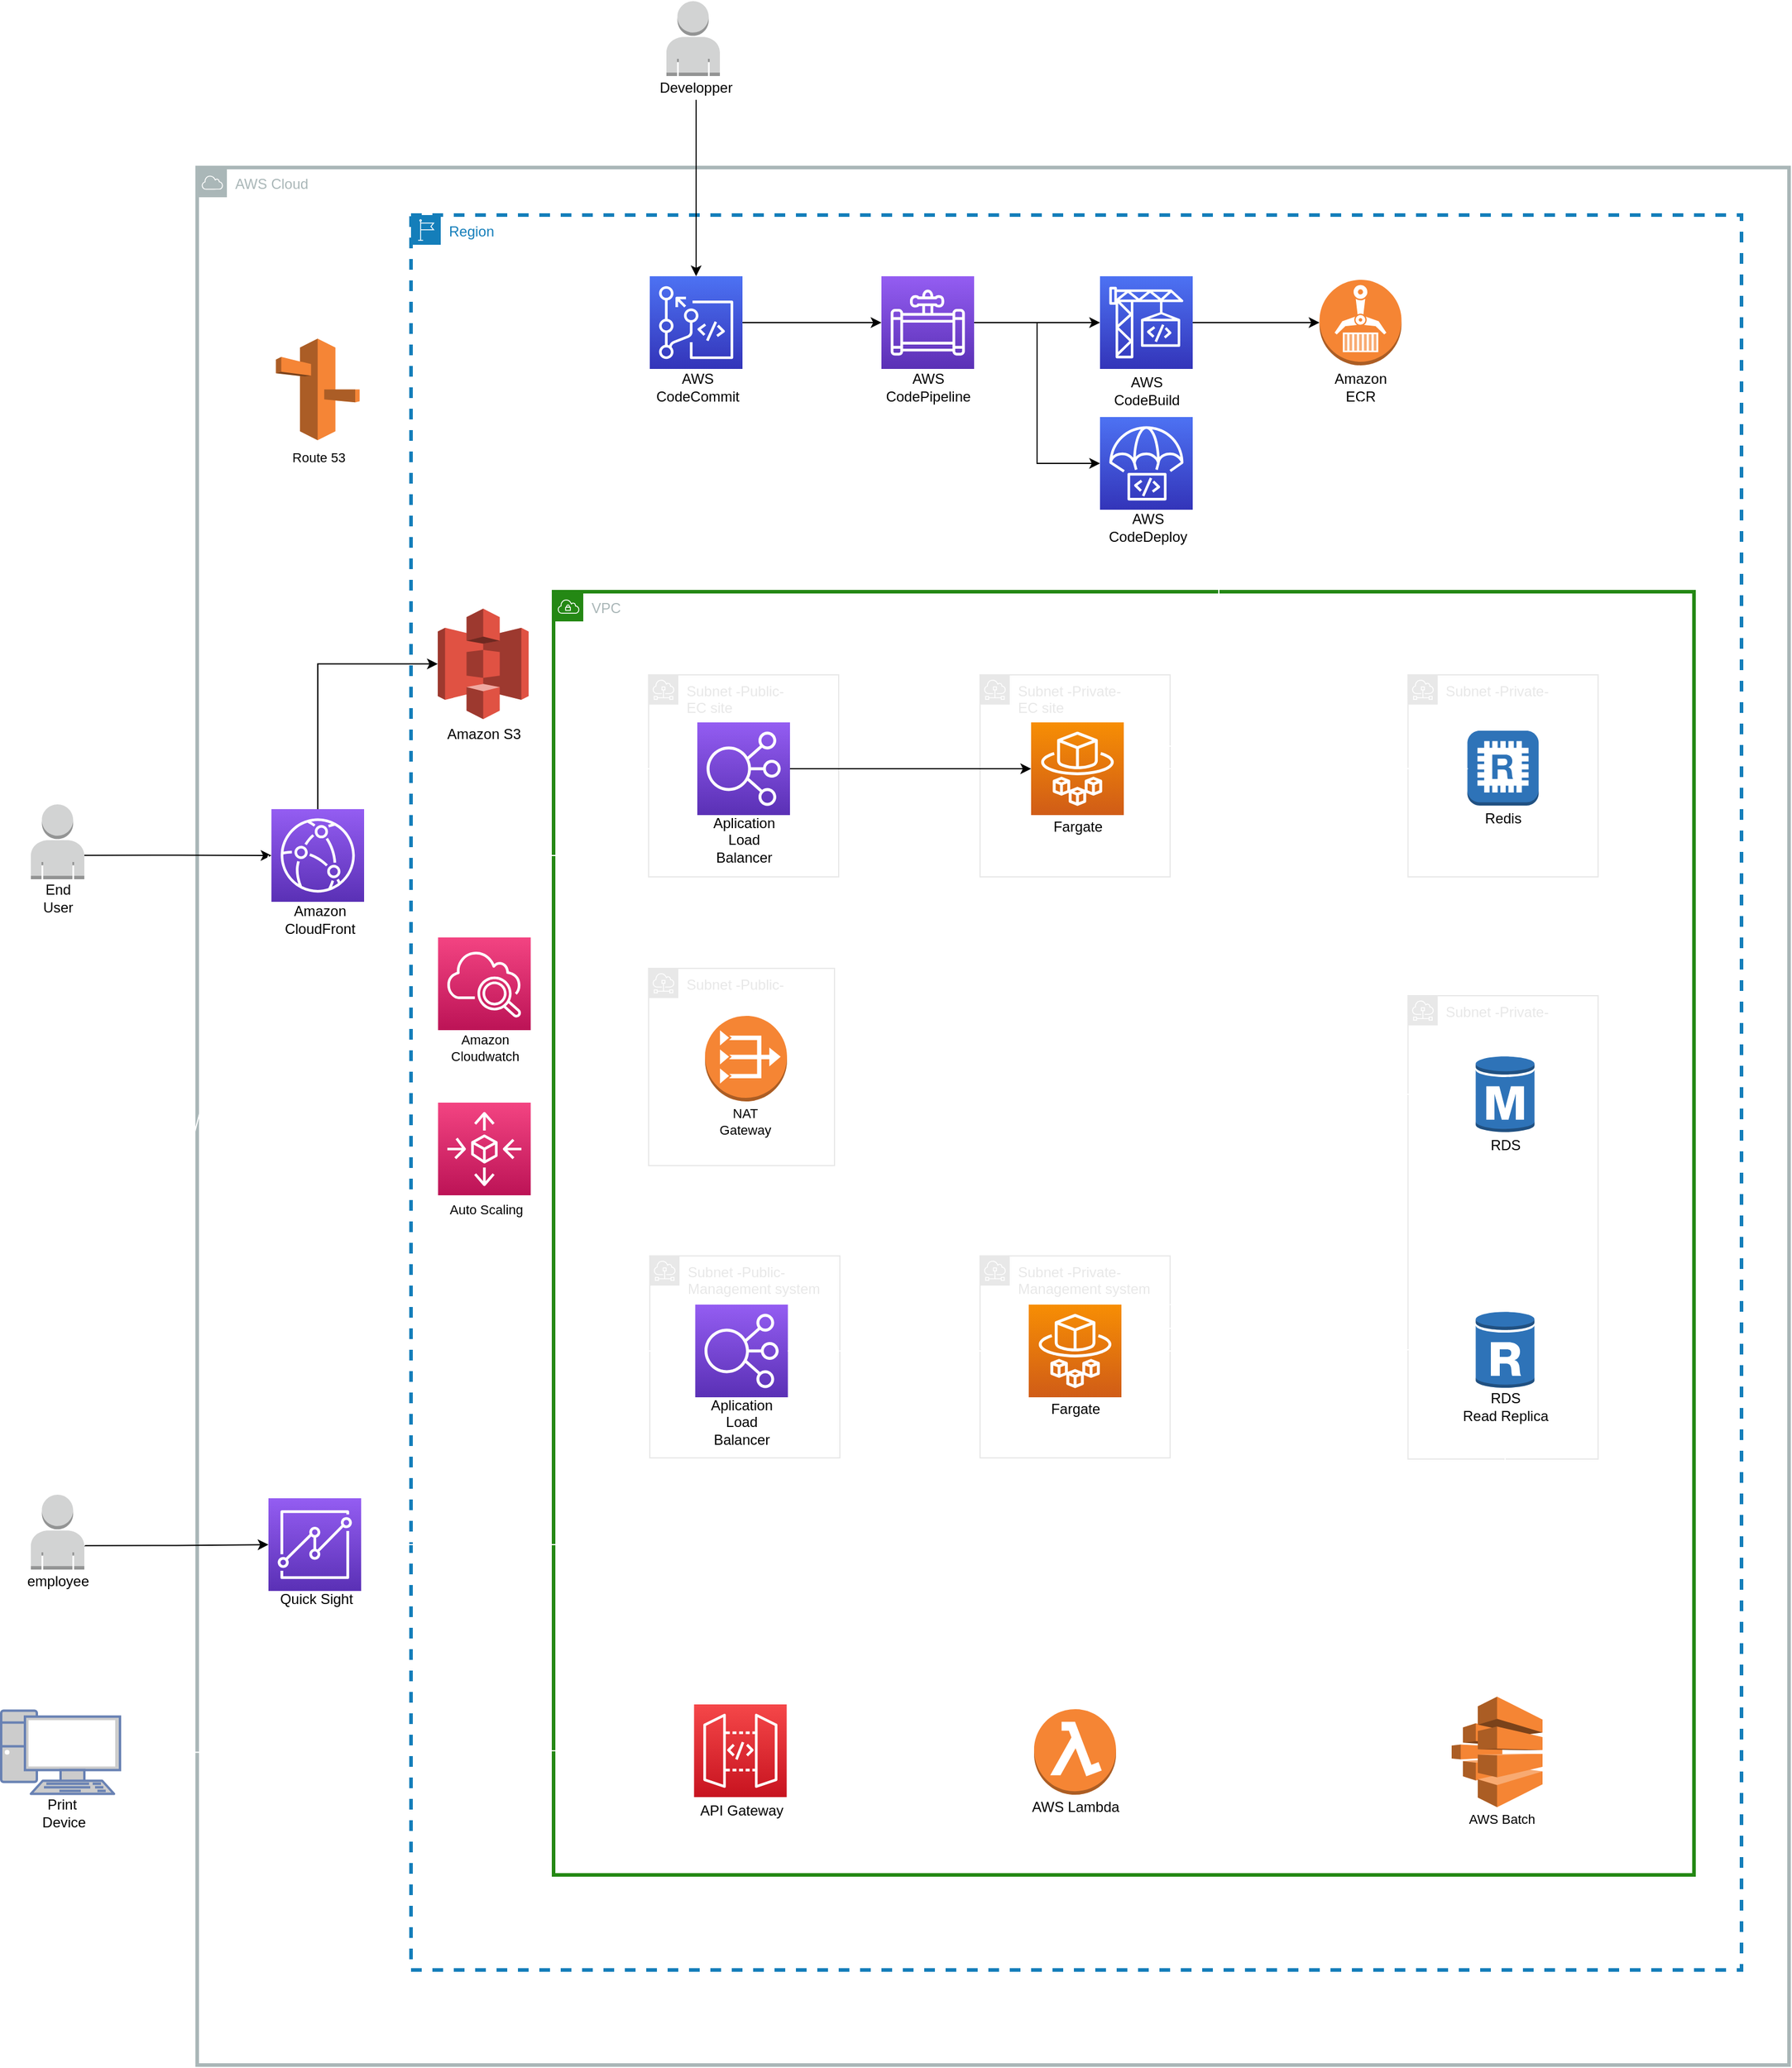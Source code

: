 <mxfile>
    <diagram id="gWHWw5_Gwtlagw1Z8CL7" name="ページ2">
        <mxGraphModel dx="1820" dy="1700" grid="1" gridSize="10" guides="1" tooltips="1" connect="1" arrows="1" fold="1" page="1" pageScale="1" pageWidth="827" pageHeight="1169" background="none" math="0" shadow="0">
            <root>
                <mxCell id="uAOKcE6nmeNdGqZ9g9t3-0"/>
                <mxCell id="uAOKcE6nmeNdGqZ9g9t3-1" parent="uAOKcE6nmeNdGqZ9g9t3-0"/>
                <mxCell id="uAOKcE6nmeNdGqZ9g9t3-4" value="AWS Cloud" style="outlineConnect=0;gradientColor=none;html=1;whiteSpace=wrap;fontSize=12;fontStyle=0;shape=mxgraph.aws4.group;grIcon=mxgraph.aws4.group_aws_cloud;strokeColor=#AAB7B8;fillColor=none;verticalAlign=top;align=left;spacingLeft=30;fontColor=#AAB7B8;dashed=0;strokeWidth=3;" parent="uAOKcE6nmeNdGqZ9g9t3-1" vertex="1">
                    <mxGeometry x="220" y="283" width="1340" height="1597" as="geometry"/>
                </mxCell>
                <mxCell id="uAOKcE6nmeNdGqZ9g9t3-3" value="Region" style="points=[[0,0],[0.25,0],[0.5,0],[0.75,0],[1,0],[1,0.25],[1,0.5],[1,0.75],[1,1],[0.75,1],[0.5,1],[0.25,1],[0,1],[0,0.75],[0,0.5],[0,0.25]];outlineConnect=0;gradientColor=none;html=1;whiteSpace=wrap;fontSize=12;fontStyle=0;shape=mxgraph.aws4.group;grIcon=mxgraph.aws4.group_region;strokeColor=#147EBA;fillColor=none;verticalAlign=top;align=left;spacingLeft=30;fontColor=#147EBA;dashed=1;strokeWidth=3;" parent="uAOKcE6nmeNdGqZ9g9t3-1" vertex="1">
                    <mxGeometry x="400" y="323" width="1120" height="1477" as="geometry"/>
                </mxCell>
                <mxCell id="uAOKcE6nmeNdGqZ9g9t3-2" value="VPC" style="points=[[0,0],[0.25,0],[0.5,0],[0.75,0],[1,0],[1,0.25],[1,0.5],[1,0.75],[1,1],[0.75,1],[0.5,1],[0.25,1],[0,1],[0,0.75],[0,0.5],[0,0.25]];outlineConnect=0;gradientColor=none;html=1;whiteSpace=wrap;fontSize=12;fontStyle=0;shape=mxgraph.aws4.group;grIcon=mxgraph.aws4.group_vpc;strokeColor=#248814;fillColor=none;verticalAlign=top;align=left;spacingLeft=30;fontColor=#AAB7B8;dashed=0;strokeWidth=3;" parent="uAOKcE6nmeNdGqZ9g9t3-1" vertex="1">
                    <mxGeometry x="520" y="640" width="960" height="1080" as="geometry"/>
                </mxCell>
                <mxCell id="91" value="Subnet -Public-" style="outlineConnect=0;gradientColor=none;html=1;whiteSpace=wrap;fontSize=12;fontStyle=0;shape=mxgraph.aws4.group;grIcon=mxgraph.aws4.group_subnet;strokeColor=#E8E8E8;fillColor=none;verticalAlign=top;align=left;spacingLeft=30;fontColor=#E8E8E8;dashed=0;" vertex="1" parent="uAOKcE6nmeNdGqZ9g9t3-1">
                    <mxGeometry x="600" y="957" width="156.5" height="166" as="geometry"/>
                </mxCell>
                <mxCell id="82" value="Subnet -Private-&amp;nbsp;&lt;br&gt;EC site" style="outlineConnect=0;gradientColor=none;html=1;whiteSpace=wrap;fontSize=12;fontStyle=0;shape=mxgraph.aws4.group;grIcon=mxgraph.aws4.group_subnet;strokeColor=#E8E8E8;fillColor=none;verticalAlign=top;align=left;spacingLeft=30;fontColor=#E8E8E8;dashed=0;" vertex="1" parent="uAOKcE6nmeNdGqZ9g9t3-1">
                    <mxGeometry x="879" y="710" width="160" height="170" as="geometry"/>
                </mxCell>
                <mxCell id="81" value="Subnet&amp;nbsp;-Private-&lt;br&gt;Management system" style="outlineConnect=0;gradientColor=none;html=1;whiteSpace=wrap;fontSize=12;fontStyle=0;shape=mxgraph.aws4.group;grIcon=mxgraph.aws4.group_subnet;strokeColor=#E8E8E8;fillColor=none;verticalAlign=top;align=left;spacingLeft=30;fontColor=#E8E8E8;dashed=0;" vertex="1" parent="uAOKcE6nmeNdGqZ9g9t3-1">
                    <mxGeometry x="879" y="1199" width="160" height="170" as="geometry"/>
                </mxCell>
                <mxCell id="85" value="Subnet -Public-&lt;br&gt;Management system" style="outlineConnect=0;gradientColor=none;html=1;whiteSpace=wrap;fontSize=12;fontStyle=0;shape=mxgraph.aws4.group;grIcon=mxgraph.aws4.group_subnet;strokeColor=#E8E8E8;fillColor=none;verticalAlign=top;align=left;spacingLeft=30;fontColor=#E8E8E8;dashed=0;" vertex="1" parent="uAOKcE6nmeNdGqZ9g9t3-1">
                    <mxGeometry x="601" y="1199" width="160" height="170" as="geometry"/>
                </mxCell>
                <mxCell id="84" value="Subnet -Public-&lt;br&gt;EC site" style="outlineConnect=0;gradientColor=none;html=1;whiteSpace=wrap;fontSize=12;fontStyle=0;shape=mxgraph.aws4.group;grIcon=mxgraph.aws4.group_subnet;strokeColor=#E8E8E8;fillColor=none;verticalAlign=top;align=left;spacingLeft=30;fontColor=#E8E8E8;dashed=0;" vertex="1" parent="uAOKcE6nmeNdGqZ9g9t3-1">
                    <mxGeometry x="600" y="710" width="160" height="170" as="geometry"/>
                </mxCell>
                <mxCell id="57" value="" style="group" vertex="1" connectable="0" parent="uAOKcE6nmeNdGqZ9g9t3-1">
                    <mxGeometry x="639.25" y="1240" width="78" height="124" as="geometry"/>
                </mxCell>
                <mxCell id="58" value="" style="points=[[0,0,0],[0.25,0,0],[0.5,0,0],[0.75,0,0],[1,0,0],[0,1,0],[0.25,1,0],[0.5,1,0],[0.75,1,0],[1,1,0],[0,0.25,0],[0,0.5,0],[0,0.75,0],[1,0.25,0],[1,0.5,0],[1,0.75,0]];outlineConnect=0;fontColor=#232F3E;gradientColor=#945DF2;gradientDirection=north;fillColor=#5A30B5;strokeColor=#ffffff;dashed=0;verticalLabelPosition=bottom;verticalAlign=top;align=center;html=1;fontSize=12;fontStyle=0;aspect=fixed;shape=mxgraph.aws4.resourceIcon;resIcon=mxgraph.aws4.elastic_load_balancing;" vertex="1" parent="57">
                    <mxGeometry width="78" height="78" as="geometry"/>
                </mxCell>
                <mxCell id="59" value="Aplication&lt;br&gt;Load&lt;br&gt;Balancer" style="text;html=1;align=center;verticalAlign=middle;resizable=0;points=[];autosize=1;strokeColor=none;" vertex="1" parent="57">
                    <mxGeometry x="4" y="74" width="70" height="50" as="geometry"/>
                </mxCell>
                <mxCell id="70" value="" style="group" vertex="1" connectable="0" parent="uAOKcE6nmeNdGqZ9g9t3-1">
                    <mxGeometry x="422.75" y="931" width="78" height="108" as="geometry"/>
                </mxCell>
                <mxCell id="35" value="Amazon&lt;br&gt;Cloudwatch" style="text;html=1;align=center;verticalAlign=middle;resizable=0;points=[];autosize=1;strokeColor=none;fontSize=11;" vertex="1" parent="70">
                    <mxGeometry x="4" y="78" width="70" height="30" as="geometry"/>
                </mxCell>
                <mxCell id="69" value="" style="points=[[0,0,0],[0.25,0,0],[0.5,0,0],[0.75,0,0],[1,0,0],[0,1,0],[0.25,1,0],[0.5,1,0],[0.75,1,0],[1,1,0],[0,0.25,0],[0,0.5,0],[0,0.75,0],[1,0.25,0],[1,0.5,0],[1,0.75,0]];points=[[0,0,0],[0.25,0,0],[0.5,0,0],[0.75,0,0],[1,0,0],[0,1,0],[0.25,1,0],[0.5,1,0],[0.75,1,0],[1,1,0],[0,0.25,0],[0,0.5,0],[0,0.75,0],[1,0.25,0],[1,0.5,0],[1,0.75,0]];outlineConnect=0;fontColor=#232F3E;gradientColor=#F34482;gradientDirection=north;fillColor=#BC1356;strokeColor=#ffffff;dashed=0;verticalLabelPosition=bottom;verticalAlign=top;align=center;html=1;fontSize=12;fontStyle=0;aspect=fixed;shape=mxgraph.aws4.resourceIcon;resIcon=mxgraph.aws4.cloudwatch_2;" vertex="1" parent="70">
                    <mxGeometry width="78" height="78" as="geometry"/>
                </mxCell>
                <mxCell id="72" value="" style="group" vertex="1" connectable="0" parent="uAOKcE6nmeNdGqZ9g9t3-1">
                    <mxGeometry x="422.75" y="1070" width="80" height="100" as="geometry"/>
                </mxCell>
                <mxCell id="67" value="" style="points=[[0,0,0],[0.25,0,0],[0.5,0,0],[0.75,0,0],[1,0,0],[0,1,0],[0.25,1,0],[0.5,1,0],[0.75,1,0],[1,1,0],[0,0.25,0],[0,0.5,0],[0,0.75,0],[1,0.25,0],[1,0.5,0],[1,0.75,0]];points=[[0,0,0],[0.25,0,0],[0.5,0,0],[0.75,0,0],[1,0,0],[0,1,0],[0.25,1,0],[0.5,1,0],[0.75,1,0],[1,1,0],[0,0.25,0],[0,0.5,0],[0,0.75,0],[1,0.25,0],[1,0.5,0],[1,0.75,0]];outlineConnect=0;fontColor=#232F3E;gradientColor=#F34482;gradientDirection=north;fillColor=#BC1356;strokeColor=#ffffff;dashed=0;verticalLabelPosition=bottom;verticalAlign=top;align=center;html=1;fontSize=12;fontStyle=0;aspect=fixed;shape=mxgraph.aws4.resourceIcon;resIcon=mxgraph.aws4.autoscaling;" vertex="1" parent="72">
                    <mxGeometry width="78" height="78" as="geometry"/>
                </mxCell>
                <mxCell id="71" value="Auto Scaling" style="text;html=1;align=center;verticalAlign=middle;resizable=0;points=[];autosize=1;strokeColor=none;fontSize=11;" vertex="1" parent="72">
                    <mxGeometry y="80" width="80" height="20" as="geometry"/>
                </mxCell>
                <mxCell id="83" value="Subnet -Private-" style="outlineConnect=0;gradientColor=none;html=1;whiteSpace=wrap;fontSize=12;fontStyle=0;shape=mxgraph.aws4.group;grIcon=mxgraph.aws4.group_subnet;strokeColor=#E8E8E8;fillColor=none;verticalAlign=top;align=left;spacingLeft=30;fontColor=#E8E8E8;dashed=0;" vertex="1" parent="uAOKcE6nmeNdGqZ9g9t3-1">
                    <mxGeometry x="1239.25" y="710" width="160" height="170" as="geometry"/>
                </mxCell>
                <mxCell id="78" value="Subnet -Private-" style="outlineConnect=0;gradientColor=none;html=1;whiteSpace=wrap;fontSize=12;fontStyle=0;shape=mxgraph.aws4.group;grIcon=mxgraph.aws4.group_subnet;strokeColor=#E8E8E8;fillColor=none;verticalAlign=top;align=left;spacingLeft=30;fontColor=#E8E8E8;dashed=0;" vertex="1" parent="uAOKcE6nmeNdGqZ9g9t3-1">
                    <mxGeometry x="1239.25" y="980" width="160" height="390" as="geometry"/>
                </mxCell>
                <mxCell id="vgz9VYZ3-x48ovAwq_it-6" value="Text" style="text;html=1;resizable=0;autosize=1;align=center;verticalAlign=middle;points=[];fillColor=none;strokeColor=none;rounded=0;" parent="uAOKcE6nmeNdGqZ9g9t3-1" vertex="1">
                    <mxGeometry x="620" y="423" width="40" height="20" as="geometry"/>
                </mxCell>
                <mxCell id="vgz9VYZ3-x48ovAwq_it-9" value="" style="group" parent="uAOKcE6nmeNdGqZ9g9t3-1" vertex="1" connectable="0">
                    <mxGeometry x="596" y="374.5" width="90" height="108" as="geometry"/>
                </mxCell>
                <mxCell id="vgz9VYZ3-x48ovAwq_it-2" value="" style="points=[[0,0,0],[0.25,0,0],[0.5,0,0],[0.75,0,0],[1,0,0],[0,1,0],[0.25,1,0],[0.5,1,0],[0.75,1,0],[1,1,0],[0,0.25,0],[0,0.5,0],[0,0.75,0],[1,0.25,0],[1,0.5,0],[1,0.75,0]];outlineConnect=0;fontColor=#232F3E;gradientColor=#4D72F3;gradientDirection=north;fillColor=#3334B9;strokeColor=#ffffff;dashed=0;verticalLabelPosition=bottom;verticalAlign=top;align=center;html=1;fontSize=12;fontStyle=0;aspect=fixed;shape=mxgraph.aws4.resourceIcon;resIcon=mxgraph.aws4.codecommit;" parent="vgz9VYZ3-x48ovAwq_it-9" vertex="1">
                    <mxGeometry x="5" width="78" height="78" as="geometry"/>
                </mxCell>
                <mxCell id="vgz9VYZ3-x48ovAwq_it-7" value="AWS&lt;br&gt;CodeCommit" style="text;html=1;align=center;verticalAlign=middle;resizable=0;points=[];autosize=1;strokeColor=none;" parent="vgz9VYZ3-x48ovAwq_it-9" vertex="1">
                    <mxGeometry y="78" width="90" height="30" as="geometry"/>
                </mxCell>
                <mxCell id="vgz9VYZ3-x48ovAwq_it-13" value="" style="group" parent="uAOKcE6nmeNdGqZ9g9t3-1" vertex="1" connectable="0">
                    <mxGeometry x="790" y="374.5" width="90" height="108" as="geometry"/>
                </mxCell>
                <mxCell id="vgz9VYZ3-x48ovAwq_it-3" value="" style="points=[[0,0,0],[0.25,0,0],[0.5,0,0],[0.75,0,0],[1,0,0],[0,1,0],[0.25,1,0],[0.5,1,0],[0.75,1,0],[1,1,0],[0,0.25,0],[0,0.5,0],[0,0.75,0],[1,0.25,0],[1,0.5,0],[1,0.75,0]];outlineConnect=0;fontColor=#232F3E;gradientColor=#945DF2;gradientDirection=north;fillColor=#5A30B5;strokeColor=#ffffff;dashed=0;verticalLabelPosition=bottom;verticalAlign=top;align=center;html=1;fontSize=12;fontStyle=0;aspect=fixed;shape=mxgraph.aws4.resourceIcon;resIcon=mxgraph.aws4.data_pipeline;" parent="vgz9VYZ3-x48ovAwq_it-13" vertex="1">
                    <mxGeometry x="6" width="78" height="78" as="geometry"/>
                </mxCell>
                <mxCell id="vgz9VYZ3-x48ovAwq_it-8" value="AWS&lt;br&gt;CodePipeline" style="text;html=1;align=center;verticalAlign=middle;resizable=0;points=[];autosize=1;strokeColor=none;" parent="vgz9VYZ3-x48ovAwq_it-13" vertex="1">
                    <mxGeometry y="78" width="90" height="30" as="geometry"/>
                </mxCell>
                <mxCell id="vgz9VYZ3-x48ovAwq_it-14" value="" style="group" parent="uAOKcE6nmeNdGqZ9g9t3-1" vertex="1" connectable="0">
                    <mxGeometry x="980" y="374.5" width="78" height="111" as="geometry"/>
                </mxCell>
                <mxCell id="vgz9VYZ3-x48ovAwq_it-1" value="" style="points=[[0,0,0],[0.25,0,0],[0.5,0,0],[0.75,0,0],[1,0,0],[0,1,0],[0.25,1,0],[0.5,1,0],[0.75,1,0],[1,1,0],[0,0.25,0],[0,0.5,0],[0,0.75,0],[1,0.25,0],[1,0.5,0],[1,0.75,0]];outlineConnect=0;fontColor=#232F3E;gradientColor=#4D72F3;gradientDirection=north;fillColor=#3334B9;strokeColor=#ffffff;dashed=0;verticalLabelPosition=bottom;verticalAlign=top;align=center;html=1;fontSize=12;fontStyle=0;aspect=fixed;shape=mxgraph.aws4.resourceIcon;resIcon=mxgraph.aws4.codebuild;" parent="vgz9VYZ3-x48ovAwq_it-14" vertex="1">
                    <mxGeometry width="78" height="78" as="geometry"/>
                </mxCell>
                <mxCell id="vgz9VYZ3-x48ovAwq_it-12" value="AWS&lt;br&gt;CodeBuild" style="text;html=1;align=center;verticalAlign=middle;resizable=0;points=[];autosize=1;strokeColor=none;" parent="vgz9VYZ3-x48ovAwq_it-14" vertex="1">
                    <mxGeometry x="4" y="81" width="70" height="30" as="geometry"/>
                </mxCell>
                <mxCell id="vgz9VYZ3-x48ovAwq_it-15" value="" style="group" parent="uAOKcE6nmeNdGqZ9g9t3-1" vertex="1" connectable="0">
                    <mxGeometry x="980" y="493" width="80" height="108" as="geometry"/>
                </mxCell>
                <mxCell id="vgz9VYZ3-x48ovAwq_it-4" value="" style="points=[[0,0,0],[0.25,0,0],[0.5,0,0],[0.75,0,0],[1,0,0],[0,1,0],[0.25,1,0],[0.5,1,0],[0.75,1,0],[1,1,0],[0,0.25,0],[0,0.5,0],[0,0.75,0],[1,0.25,0],[1,0.5,0],[1,0.75,0]];outlineConnect=0;fontColor=#232F3E;gradientColor=#4D72F3;gradientDirection=north;fillColor=#3334B9;strokeColor=#ffffff;dashed=0;verticalLabelPosition=bottom;verticalAlign=top;align=center;html=1;fontSize=12;fontStyle=0;aspect=fixed;shape=mxgraph.aws4.resourceIcon;resIcon=mxgraph.aws4.codedeploy;" parent="vgz9VYZ3-x48ovAwq_it-15" vertex="1">
                    <mxGeometry width="78" height="78" as="geometry"/>
                </mxCell>
                <mxCell id="vgz9VYZ3-x48ovAwq_it-11" value="AWS&lt;br&gt;CodeDeploy" style="text;html=1;align=center;verticalAlign=middle;resizable=0;points=[];autosize=1;strokeColor=none;" parent="vgz9VYZ3-x48ovAwq_it-15" vertex="1">
                    <mxGeometry y="78" width="80" height="30" as="geometry"/>
                </mxCell>
                <mxCell id="vgz9VYZ3-x48ovAwq_it-16" value="" style="group" parent="uAOKcE6nmeNdGqZ9g9t3-1" vertex="1" connectable="0">
                    <mxGeometry x="1164.75" y="377.5" width="69" height="105" as="geometry"/>
                </mxCell>
                <mxCell id="vgz9VYZ3-x48ovAwq_it-0" value="" style="outlineConnect=0;dashed=0;verticalLabelPosition=bottom;verticalAlign=top;align=center;html=1;shape=mxgraph.aws3.ecr;fillColor=#F58534;gradientColor=none;" parent="vgz9VYZ3-x48ovAwq_it-16" vertex="1">
                    <mxGeometry width="69" height="72" as="geometry"/>
                </mxCell>
                <mxCell id="vgz9VYZ3-x48ovAwq_it-10" value="Amazon&lt;br&gt;ECR" style="text;html=1;align=center;verticalAlign=middle;resizable=0;points=[];autosize=1;strokeColor=none;" parent="vgz9VYZ3-x48ovAwq_it-16" vertex="1">
                    <mxGeometry x="4.5" y="75" width="60" height="30" as="geometry"/>
                </mxCell>
                <mxCell id="vgz9VYZ3-x48ovAwq_it-25" value="" style="group" parent="uAOKcE6nmeNdGqZ9g9t3-1" vertex="1" connectable="0">
                    <mxGeometry x="282.5" y="823" width="78" height="108" as="geometry"/>
                </mxCell>
                <mxCell id="xpTxVcHbTkrMu4ZIPbUX-0" value="" style="points=[[0,0,0],[0.25,0,0],[0.5,0,0],[0.75,0,0],[1,0,0],[0,1,0],[0.25,1,0],[0.5,1,0],[0.75,1,0],[1,1,0],[0,0.25,0],[0,0.5,0],[0,0.75,0],[1,0.25,0],[1,0.5,0],[1,0.75,0]];outlineConnect=0;fontColor=#232F3E;gradientColor=#945DF2;gradientDirection=north;fillColor=#5A30B5;strokeColor=#ffffff;dashed=0;verticalLabelPosition=bottom;verticalAlign=top;align=center;html=1;fontSize=12;fontStyle=0;aspect=fixed;shape=mxgraph.aws4.resourceIcon;resIcon=mxgraph.aws4.cloudfront;" parent="vgz9VYZ3-x48ovAwq_it-25" vertex="1">
                    <mxGeometry width="78" height="78" as="geometry"/>
                </mxCell>
                <mxCell id="vgz9VYZ3-x48ovAwq_it-24" value="Amazon&lt;br&gt;CloudFront" style="text;html=1;align=center;verticalAlign=middle;resizable=0;points=[];autosize=1;strokeColor=none;" parent="vgz9VYZ3-x48ovAwq_it-25" vertex="1">
                    <mxGeometry x="5" y="78" width="70" height="30" as="geometry"/>
                </mxCell>
                <mxCell id="vgz9VYZ3-x48ovAwq_it-26" value="" style="group" parent="uAOKcE6nmeNdGqZ9g9t3-1" vertex="1" connectable="0">
                    <mxGeometry x="641" y="750" width="78" height="124" as="geometry"/>
                </mxCell>
                <mxCell id="PO5luvMS2eNr-utxm2IB-0" value="" style="points=[[0,0,0],[0.25,0,0],[0.5,0,0],[0.75,0,0],[1,0,0],[0,1,0],[0.25,1,0],[0.5,1,0],[0.75,1,0],[1,1,0],[0,0.25,0],[0,0.5,0],[0,0.75,0],[1,0.25,0],[1,0.5,0],[1,0.75,0]];outlineConnect=0;fontColor=#232F3E;gradientColor=#945DF2;gradientDirection=north;fillColor=#5A30B5;strokeColor=#ffffff;dashed=0;verticalLabelPosition=bottom;verticalAlign=top;align=center;html=1;fontSize=12;fontStyle=0;aspect=fixed;shape=mxgraph.aws4.resourceIcon;resIcon=mxgraph.aws4.elastic_load_balancing;" parent="vgz9VYZ3-x48ovAwq_it-26" vertex="1">
                    <mxGeometry width="78" height="78" as="geometry"/>
                </mxCell>
                <mxCell id="vgz9VYZ3-x48ovAwq_it-23" value="Aplication&lt;br&gt;Load&lt;br&gt;Balancer" style="text;html=1;align=center;verticalAlign=middle;resizable=0;points=[];autosize=1;strokeColor=none;" parent="vgz9VYZ3-x48ovAwq_it-26" vertex="1">
                    <mxGeometry x="4" y="74" width="70" height="50" as="geometry"/>
                </mxCell>
                <mxCell id="vgz9VYZ3-x48ovAwq_it-27" value="" style="group" parent="uAOKcE6nmeNdGqZ9g9t3-1" vertex="1" connectable="0">
                    <mxGeometry x="922" y="750" width="78" height="98" as="geometry"/>
                </mxCell>
                <mxCell id="PaAU8XX9HptnotYo4aOS-0" value="" style="points=[[0,0,0],[0.25,0,0],[0.5,0,0],[0.75,0,0],[1,0,0],[0,1,0],[0.25,1,0],[0.5,1,0],[0.75,1,0],[1,1,0],[0,0.25,0],[0,0.5,0],[0,0.75,0],[1,0.25,0],[1,0.5,0],[1,0.75,0]];outlineConnect=0;fontColor=#232F3E;gradientColor=#F78E04;gradientDirection=north;fillColor=#D05C17;strokeColor=#ffffff;dashed=0;verticalLabelPosition=bottom;verticalAlign=top;align=center;html=1;fontSize=12;fontStyle=0;aspect=fixed;shape=mxgraph.aws4.resourceIcon;resIcon=mxgraph.aws4.fargate;" parent="vgz9VYZ3-x48ovAwq_it-27" vertex="1">
                    <mxGeometry width="78" height="78" as="geometry"/>
                </mxCell>
                <mxCell id="vgz9VYZ3-x48ovAwq_it-22" value="Fargate" style="text;html=1;align=center;verticalAlign=middle;resizable=0;points=[];autosize=1;strokeColor=none;" parent="vgz9VYZ3-x48ovAwq_it-27" vertex="1">
                    <mxGeometry x="9" y="78" width="60" height="20" as="geometry"/>
                </mxCell>
                <mxCell id="vgz9VYZ3-x48ovAwq_it-30" value="" style="group" parent="uAOKcE6nmeNdGqZ9g9t3-1" vertex="1" connectable="0">
                    <mxGeometry x="280" y="1400" width="80" height="98" as="geometry"/>
                </mxCell>
                <mxCell id="0-GJWIgtYGigNeB7CFMk-0" value="" style="points=[[0,0,0],[0.25,0,0],[0.5,0,0],[0.75,0,0],[1,0,0],[0,1,0],[0.25,1,0],[0.5,1,0],[0.75,1,0],[1,1,0],[0,0.25,0],[0,0.5,0],[0,0.75,0],[1,0.25,0],[1,0.5,0],[1,0.75,0]];outlineConnect=0;fontColor=#232F3E;gradientColor=#945DF2;gradientDirection=north;fillColor=#5A30B5;strokeColor=#ffffff;dashed=0;verticalLabelPosition=bottom;verticalAlign=top;align=center;html=1;fontSize=12;fontStyle=0;aspect=fixed;shape=mxgraph.aws4.resourceIcon;resIcon=mxgraph.aws4.quicksight;" parent="vgz9VYZ3-x48ovAwq_it-30" vertex="1">
                    <mxGeometry y="3" width="78" height="78" as="geometry"/>
                </mxCell>
                <mxCell id="vgz9VYZ3-x48ovAwq_it-19" value="Quick Sight" style="text;html=1;align=center;verticalAlign=middle;resizable=0;points=[];autosize=1;strokeColor=none;" parent="vgz9VYZ3-x48ovAwq_it-30" vertex="1">
                    <mxGeometry y="78" width="80" height="20" as="geometry"/>
                </mxCell>
                <mxCell id="vgz9VYZ3-x48ovAwq_it-31" value="" style="group" parent="uAOKcE6nmeNdGqZ9g9t3-1" vertex="1" connectable="0">
                    <mxGeometry x="1296.25" y="1030" width="49.5" height="86" as="geometry"/>
                </mxCell>
                <mxCell id="oGlKMW2Tp7e-e6Yj17ce-1" value="" style="outlineConnect=0;dashed=0;verticalLabelPosition=bottom;verticalAlign=top;align=center;html=1;shape=mxgraph.aws3.rds_db_instance;fillColor=#2E73B8;gradientColor=none;" parent="vgz9VYZ3-x48ovAwq_it-31" vertex="1">
                    <mxGeometry width="49.5" height="66" as="geometry"/>
                </mxCell>
                <mxCell id="vgz9VYZ3-x48ovAwq_it-21" value="RDS" style="text;html=1;align=center;verticalAlign=middle;resizable=0;points=[];autosize=1;strokeColor=none;" parent="vgz9VYZ3-x48ovAwq_it-31" vertex="1">
                    <mxGeometry x="4.75" y="66" width="40" height="20" as="geometry"/>
                </mxCell>
                <mxCell id="vgz9VYZ3-x48ovAwq_it-33" value="" style="group" parent="uAOKcE6nmeNdGqZ9g9t3-1" vertex="1" connectable="0">
                    <mxGeometry x="1276" y="1245" width="90" height="96" as="geometry"/>
                </mxCell>
                <mxCell id="oGlKMW2Tp7e-e6Yj17ce-0" value="" style="outlineConnect=0;dashed=0;verticalLabelPosition=bottom;verticalAlign=top;align=center;html=1;shape=mxgraph.aws3.rds_db_instance_read_replica;fillColor=#2E73B8;gradientColor=none;" parent="vgz9VYZ3-x48ovAwq_it-33" vertex="1">
                    <mxGeometry x="20.25" width="49.5" height="66" as="geometry"/>
                </mxCell>
                <mxCell id="vgz9VYZ3-x48ovAwq_it-20" value="RDS&lt;br&gt;Read Replica" style="text;html=1;align=center;verticalAlign=middle;resizable=0;points=[];autosize=1;strokeColor=none;" parent="vgz9VYZ3-x48ovAwq_it-33" vertex="1">
                    <mxGeometry y="66" width="90" height="30" as="geometry"/>
                </mxCell>
                <mxCell id="43" style="edgeStyle=orthogonalEdgeStyle;rounded=0;orthogonalLoop=1;jettySize=auto;html=1;exitX=1;exitY=0.5;exitDx=0;exitDy=0;exitPerimeter=0;entryX=0;entryY=0.5;entryDx=0;entryDy=0;entryPerimeter=0;fontSize=11;endSize=6;strokeColor=#FFFFFF;" edge="1" parent="uAOKcE6nmeNdGqZ9g9t3-1" source="lmpxZaSppe7GSFd1zg_Y-0" target="11LWBDiFUHKxYhrB88CW-0">
                    <mxGeometry relative="1" as="geometry"/>
                </mxCell>
                <mxCell id="lmpxZaSppe7GSFd1zg_Y-7" value="" style="group" parent="uAOKcE6nmeNdGqZ9g9t3-1" vertex="1" connectable="0">
                    <mxGeometry x="420.75" y="654.25" width="80" height="115.5" as="geometry"/>
                </mxCell>
                <mxCell id="4BcXs1rNfdRxukd4PK6k-0" value="" style="outlineConnect=0;dashed=0;verticalLabelPosition=bottom;verticalAlign=top;align=center;html=1;shape=mxgraph.aws3.s3;fillColor=#E05243;gradientColor=none;" parent="lmpxZaSppe7GSFd1zg_Y-7" vertex="1">
                    <mxGeometry x="1.75" width="76.5" height="93" as="geometry"/>
                </mxCell>
                <mxCell id="lmpxZaSppe7GSFd1zg_Y-4" value="Amazon S3" style="text;html=1;align=center;verticalAlign=middle;resizable=0;points=[];autosize=1;strokeColor=none;" parent="lmpxZaSppe7GSFd1zg_Y-7" vertex="1">
                    <mxGeometry y="95.5" width="80" height="20" as="geometry"/>
                </mxCell>
                <mxCell id="lmpxZaSppe7GSFd1zg_Y-19" value="" style="group" parent="uAOKcE6nmeNdGqZ9g9t3-1" vertex="1" connectable="0">
                    <mxGeometry x="615" y="143" width="45" height="83" as="geometry"/>
                </mxCell>
                <mxCell id="lmpxZaSppe7GSFd1zg_Y-1" value="" style="outlineConnect=0;dashed=0;verticalLabelPosition=bottom;verticalAlign=top;align=center;html=1;shape=mxgraph.aws3.user;fillColor=#D2D3D3;gradientColor=none;" parent="lmpxZaSppe7GSFd1zg_Y-19" vertex="1">
                    <mxGeometry width="45" height="63" as="geometry"/>
                </mxCell>
                <mxCell id="lmpxZaSppe7GSFd1zg_Y-9" value="Developper" style="text;html=1;strokeColor=none;fillColor=none;align=center;verticalAlign=middle;whiteSpace=wrap;rounded=0;" parent="lmpxZaSppe7GSFd1zg_Y-19" vertex="1">
                    <mxGeometry x="5" y="63" width="40" height="20" as="geometry"/>
                </mxCell>
                <mxCell id="lmpxZaSppe7GSFd1zg_Y-21" value="" style="group" parent="uAOKcE6nmeNdGqZ9g9t3-1" vertex="1" connectable="0">
                    <mxGeometry x="80" y="819" width="45" height="89" as="geometry"/>
                </mxCell>
                <mxCell id="lmpxZaSppe7GSFd1zg_Y-2" value="" style="outlineConnect=0;dashed=0;verticalLabelPosition=bottom;verticalAlign=top;align=center;html=1;shape=mxgraph.aws3.user;fillColor=#D2D3D3;gradientColor=none;" parent="lmpxZaSppe7GSFd1zg_Y-21" vertex="1">
                    <mxGeometry width="45" height="63" as="geometry"/>
                </mxCell>
                <mxCell id="lmpxZaSppe7GSFd1zg_Y-11" value="End User" style="text;html=1;strokeColor=none;fillColor=none;align=center;verticalAlign=middle;whiteSpace=wrap;rounded=0;" parent="lmpxZaSppe7GSFd1zg_Y-21" vertex="1">
                    <mxGeometry x="2.5" y="69" width="40" height="20" as="geometry"/>
                </mxCell>
                <mxCell id="14" value="" style="group" vertex="1" connectable="0" parent="uAOKcE6nmeNdGqZ9g9t3-1">
                    <mxGeometry x="1289.25" y="757" width="60" height="84" as="geometry"/>
                </mxCell>
                <mxCell id="10" value="" style="outlineConnect=0;dashed=0;verticalLabelPosition=bottom;verticalAlign=top;align=center;html=1;shape=mxgraph.aws3.redis;fillColor=#2E73B8;gradientColor=none;strokeWidth=3;" vertex="1" parent="14">
                    <mxGeometry width="60" height="63" as="geometry"/>
                </mxCell>
                <mxCell id="13" value="Redis" style="text;html=1;align=center;verticalAlign=middle;resizable=0;points=[];autosize=1;strokeColor=none;" vertex="1" parent="14">
                    <mxGeometry x="5" y="64" width="50" height="20" as="geometry"/>
                </mxCell>
                <mxCell id="16" style="edgeStyle=orthogonalEdgeStyle;rounded=0;orthogonalLoop=1;jettySize=auto;html=1;exitX=1;exitY=0.68;exitDx=0;exitDy=0;exitPerimeter=0;" edge="1" parent="uAOKcE6nmeNdGqZ9g9t3-1" source="lmpxZaSppe7GSFd1zg_Y-2" target="xpTxVcHbTkrMu4ZIPbUX-0">
                    <mxGeometry relative="1" as="geometry"/>
                </mxCell>
                <mxCell id="18" style="edgeStyle=orthogonalEdgeStyle;rounded=0;orthogonalLoop=1;jettySize=auto;html=1;exitX=1;exitY=0.5;exitDx=0;exitDy=0;exitPerimeter=0;" edge="1" parent="uAOKcE6nmeNdGqZ9g9t3-1" source="PO5luvMS2eNr-utxm2IB-0" target="PaAU8XX9HptnotYo4aOS-0">
                    <mxGeometry relative="1" as="geometry"/>
                </mxCell>
                <mxCell id="24" style="edgeStyle=orthogonalEdgeStyle;rounded=0;orthogonalLoop=1;jettySize=auto;html=1;exitX=0.5;exitY=1;exitDx=0;exitDy=0;fontSize=11;" edge="1" parent="uAOKcE6nmeNdGqZ9g9t3-1" source="lmpxZaSppe7GSFd1zg_Y-9" target="vgz9VYZ3-x48ovAwq_it-2">
                    <mxGeometry relative="1" as="geometry"/>
                </mxCell>
                <mxCell id="25" style="edgeStyle=orthogonalEdgeStyle;rounded=0;orthogonalLoop=1;jettySize=auto;html=1;exitX=1;exitY=0.5;exitDx=0;exitDy=0;exitPerimeter=0;entryX=0;entryY=0.5;entryDx=0;entryDy=0;entryPerimeter=0;fontSize=11;" edge="1" parent="uAOKcE6nmeNdGqZ9g9t3-1" source="vgz9VYZ3-x48ovAwq_it-2" target="vgz9VYZ3-x48ovAwq_it-3">
                    <mxGeometry relative="1" as="geometry"/>
                </mxCell>
                <mxCell id="26" style="edgeStyle=orthogonalEdgeStyle;rounded=0;orthogonalLoop=1;jettySize=auto;html=1;exitX=1;exitY=0.5;exitDx=0;exitDy=0;exitPerimeter=0;entryX=0;entryY=0.5;entryDx=0;entryDy=0;entryPerimeter=0;fontSize=11;" edge="1" parent="uAOKcE6nmeNdGqZ9g9t3-1" source="vgz9VYZ3-x48ovAwq_it-3" target="vgz9VYZ3-x48ovAwq_it-1">
                    <mxGeometry relative="1" as="geometry"/>
                </mxCell>
                <mxCell id="27" style="edgeStyle=orthogonalEdgeStyle;rounded=0;orthogonalLoop=1;jettySize=auto;html=1;exitX=1;exitY=0.5;exitDx=0;exitDy=0;exitPerimeter=0;entryX=0;entryY=0.5;entryDx=0;entryDy=0;entryPerimeter=0;fontSize=11;" edge="1" parent="uAOKcE6nmeNdGqZ9g9t3-1" source="vgz9VYZ3-x48ovAwq_it-3" target="vgz9VYZ3-x48ovAwq_it-4">
                    <mxGeometry relative="1" as="geometry"/>
                </mxCell>
                <mxCell id="28" style="edgeStyle=orthogonalEdgeStyle;rounded=0;orthogonalLoop=1;jettySize=auto;html=1;exitX=1;exitY=0.5;exitDx=0;exitDy=0;exitPerimeter=0;entryX=0;entryY=0.5;entryDx=0;entryDy=0;entryPerimeter=0;fontSize=11;" edge="1" parent="uAOKcE6nmeNdGqZ9g9t3-1" source="vgz9VYZ3-x48ovAwq_it-1" target="vgz9VYZ3-x48ovAwq_it-0">
                    <mxGeometry relative="1" as="geometry"/>
                </mxCell>
                <mxCell id="30" style="edgeStyle=orthogonalEdgeStyle;rounded=0;orthogonalLoop=1;jettySize=auto;html=1;exitX=0.5;exitY=0;exitDx=0;exitDy=0;exitPerimeter=0;entryX=0;entryY=0.5;entryDx=0;entryDy=0;entryPerimeter=0;fontSize=11;" edge="1" parent="uAOKcE6nmeNdGqZ9g9t3-1" source="xpTxVcHbTkrMu4ZIPbUX-0" target="4BcXs1rNfdRxukd4PK6k-0">
                    <mxGeometry relative="1" as="geometry"/>
                </mxCell>
                <mxCell id="31" style="edgeStyle=orthogonalEdgeStyle;rounded=0;orthogonalLoop=1;jettySize=auto;html=1;exitX=1;exitY=0.68;exitDx=0;exitDy=0;exitPerimeter=0;entryX=0;entryY=0.5;entryDx=0;entryDy=0;entryPerimeter=0;fontSize=11;" edge="1" parent="uAOKcE6nmeNdGqZ9g9t3-1" source="lmpxZaSppe7GSFd1zg_Y-8" target="0-GJWIgtYGigNeB7CFMk-0">
                    <mxGeometry relative="1" as="geometry"/>
                </mxCell>
                <mxCell id="42" value="" style="group" vertex="1" connectable="0" parent="uAOKcE6nmeNdGqZ9g9t3-1">
                    <mxGeometry x="647.5" y="997" width="113.5" height="104" as="geometry"/>
                </mxCell>
                <mxCell id="40" value="" style="outlineConnect=0;dashed=0;verticalLabelPosition=bottom;verticalAlign=top;align=center;html=1;shape=mxgraph.aws3.vpc_nat_gateway;fillColor=#F58534;gradientColor=none;fontSize=11;strokeWidth=3;" vertex="1" parent="42">
                    <mxGeometry width="69" height="72" as="geometry"/>
                </mxCell>
                <mxCell id="41" value="NAT&lt;br&gt;Gateway" style="text;html=1;align=center;verticalAlign=middle;resizable=0;points=[];autosize=1;strokeColor=none;fontSize=11;" vertex="1" parent="42">
                    <mxGeometry x="3.5" y="74" width="60" height="30" as="geometry"/>
                </mxCell>
                <mxCell id="46" value="" style="group" vertex="1" connectable="0" parent="uAOKcE6nmeNdGqZ9g9t3-1">
                    <mxGeometry x="914" y="1580.5" width="90" height="92" as="geometry"/>
                </mxCell>
                <mxCell id="11LWBDiFUHKxYhrB88CW-2" value="" style="outlineConnect=0;dashed=0;verticalLabelPosition=bottom;verticalAlign=top;align=center;html=1;shape=mxgraph.aws3.lambda_function;fillColor=#F58534;gradientColor=none;" parent="46" vertex="1">
                    <mxGeometry x="10.5" width="69" height="72" as="geometry"/>
                </mxCell>
                <mxCell id="vgz9VYZ3-x48ovAwq_it-35" value="AWS Lambda" style="text;html=1;align=center;verticalAlign=middle;resizable=0;points=[];autosize=1;strokeColor=none;" parent="46" vertex="1">
                    <mxGeometry y="72" width="90" height="20" as="geometry"/>
                </mxCell>
                <mxCell id="47" style="edgeStyle=orthogonalEdgeStyle;rounded=0;orthogonalLoop=1;jettySize=auto;html=1;exitX=1;exitY=0.5;exitDx=0;exitDy=0;exitPerimeter=0;entryX=0;entryY=0.5;entryDx=0;entryDy=0;entryPerimeter=0;fontSize=11;endSize=6;strokeColor=#FFFFFF;" edge="1" parent="uAOKcE6nmeNdGqZ9g9t3-1" source="11LWBDiFUHKxYhrB88CW-0" target="11LWBDiFUHKxYhrB88CW-2">
                    <mxGeometry relative="1" as="geometry"/>
                </mxCell>
                <mxCell id="48" style="edgeStyle=orthogonalEdgeStyle;rounded=0;orthogonalLoop=1;jettySize=auto;html=1;exitX=1;exitY=0.5;exitDx=0;exitDy=0;exitPerimeter=0;entryX=0;entryY=0.5;entryDx=0;entryDy=0;entryPerimeter=0;fontSize=11;endSize=6;strokeColor=#FFFFFF;" edge="1" parent="uAOKcE6nmeNdGqZ9g9t3-1" source="11LWBDiFUHKxYhrB88CW-2">
                    <mxGeometry relative="1" as="geometry">
                        <mxPoint x="1274.25" y="1506.75" as="targetPoint"/>
                    </mxGeometry>
                </mxCell>
                <mxCell id="51" value="" style="group" vertex="1" connectable="0" parent="uAOKcE6nmeNdGqZ9g9t3-1">
                    <mxGeometry x="286.25" y="427" width="70.5" height="109.5" as="geometry"/>
                </mxCell>
                <mxCell id="49" value="" style="outlineConnect=0;dashed=0;verticalLabelPosition=bottom;verticalAlign=top;align=center;html=1;shape=mxgraph.aws3.route_53;fillColor=#F58536;gradientColor=none;fontSize=11;strokeWidth=3;" vertex="1" parent="51">
                    <mxGeometry width="70.5" height="85.5" as="geometry"/>
                </mxCell>
                <mxCell id="50" value="Route 53" style="text;html=1;align=center;verticalAlign=middle;resizable=0;points=[];autosize=1;strokeColor=none;fontSize=11;" vertex="1" parent="51">
                    <mxGeometry x="5.25" y="89.5" width="60" height="20" as="geometry"/>
                </mxCell>
                <mxCell id="60" value="" style="group" vertex="1" connectable="0" parent="uAOKcE6nmeNdGqZ9g9t3-1">
                    <mxGeometry x="920" y="1240" width="78" height="98" as="geometry"/>
                </mxCell>
                <mxCell id="61" value="" style="points=[[0,0,0],[0.25,0,0],[0.5,0,0],[0.75,0,0],[1,0,0],[0,1,0],[0.25,1,0],[0.5,1,0],[0.75,1,0],[1,1,0],[0,0.25,0],[0,0.5,0],[0,0.75,0],[1,0.25,0],[1,0.5,0],[1,0.75,0]];outlineConnect=0;fontColor=#232F3E;gradientColor=#F78E04;gradientDirection=north;fillColor=#D05C17;strokeColor=#ffffff;dashed=0;verticalLabelPosition=bottom;verticalAlign=top;align=center;html=1;fontSize=12;fontStyle=0;aspect=fixed;shape=mxgraph.aws4.resourceIcon;resIcon=mxgraph.aws4.fargate;" vertex="1" parent="60">
                    <mxGeometry width="78" height="78" as="geometry"/>
                </mxCell>
                <mxCell id="62" value="Fargate" style="text;html=1;align=center;verticalAlign=middle;resizable=0;points=[];autosize=1;strokeColor=none;" vertex="1" parent="60">
                    <mxGeometry x="9" y="78" width="60" height="20" as="geometry"/>
                </mxCell>
                <mxCell id="74" style="rounded=0;orthogonalLoop=1;jettySize=auto;html=1;exitX=1;exitY=0.68;exitDx=0;exitDy=0;exitPerimeter=0;fontSize=11;endSize=6;strokeColor=#FFFFFF;endArrow=none;endFill=0;" edge="1" parent="uAOKcE6nmeNdGqZ9g9t3-1" source="lmpxZaSppe7GSFd1zg_Y-8">
                    <mxGeometry relative="1" as="geometry">
                        <mxPoint x="280" y="862" as="targetPoint"/>
                    </mxGeometry>
                </mxCell>
                <mxCell id="87" value="" style="group" vertex="1" connectable="0" parent="uAOKcE6nmeNdGqZ9g9t3-1">
                    <mxGeometry x="633.25" y="1577.5" width="90" height="98" as="geometry"/>
                </mxCell>
                <mxCell id="11LWBDiFUHKxYhrB88CW-0" value="" style="points=[[0,0,0],[0.25,0,0],[0.5,0,0],[0.75,0,0],[1,0,0],[0,1,0],[0.25,1,0],[0.5,1,0],[0.75,1,0],[1,1,0],[0,0.25,0],[0,0.5,0],[0,0.75,0],[1,0.25,0],[1,0.5,0],[1,0.75,0]];outlineConnect=0;fontColor=#232F3E;gradientColor=#F54749;gradientDirection=north;fillColor=#C7131F;strokeColor=#ffffff;dashed=0;verticalLabelPosition=bottom;verticalAlign=top;align=center;html=1;fontSize=12;fontStyle=0;aspect=fixed;shape=mxgraph.aws4.resourceIcon;resIcon=mxgraph.aws4.api_gateway;" parent="87" vertex="1">
                    <mxGeometry x="5" y="-1" width="78" height="78" as="geometry"/>
                </mxCell>
                <mxCell id="vgz9VYZ3-x48ovAwq_it-18" value="API Gateway" style="text;html=1;align=center;verticalAlign=middle;resizable=0;points=[];autosize=1;strokeColor=none;" parent="87" vertex="1">
                    <mxGeometry y="78" width="90" height="20" as="geometry"/>
                </mxCell>
                <mxCell id="88" value="" style="group" vertex="1" connectable="0" parent="uAOKcE6nmeNdGqZ9g9t3-1">
                    <mxGeometry x="55" y="1581.75" width="100" height="96" as="geometry"/>
                </mxCell>
                <mxCell id="lmpxZaSppe7GSFd1zg_Y-0" value="" style="fontColor=#0066CC;verticalAlign=top;verticalLabelPosition=bottom;labelPosition=center;align=center;html=1;outlineConnect=0;fillColor=#CCCCCC;strokeColor=#6881B3;gradientColor=none;gradientDirection=north;strokeWidth=2;shape=mxgraph.networks.pc;" parent="88" vertex="1">
                    <mxGeometry width="100" height="70" as="geometry"/>
                </mxCell>
                <mxCell id="lmpxZaSppe7GSFd1zg_Y-16" value="Print&amp;nbsp;&lt;br&gt;Device" style="text;html=1;strokeColor=none;fillColor=none;align=center;verticalAlign=middle;whiteSpace=wrap;rounded=0;" parent="88" vertex="1">
                    <mxGeometry x="32.5" y="76" width="40" height="20" as="geometry"/>
                </mxCell>
                <mxCell id="92" style="edgeStyle=orthogonalEdgeStyle;rounded=0;orthogonalLoop=1;jettySize=auto;html=1;exitX=1;exitY=0.5;exitDx=0;exitDy=0;exitPerimeter=0;fontSize=11;endSize=6;strokeColor=#FFFFFF;entryX=1;entryY=0.25;entryDx=0;entryDy=0;entryPerimeter=0;" edge="1" parent="uAOKcE6nmeNdGqZ9g9t3-1" source="vgz9VYZ3-x48ovAwq_it-4" target="PaAU8XX9HptnotYo4aOS-0">
                    <mxGeometry relative="1" as="geometry">
                        <Array as="points">
                            <mxPoint x="1080" y="532"/>
                            <mxPoint x="1080" y="770"/>
                            <mxPoint x="1010" y="770"/>
                        </Array>
                    </mxGeometry>
                </mxCell>
                <mxCell id="93" style="edgeStyle=orthogonalEdgeStyle;rounded=0;orthogonalLoop=1;jettySize=auto;html=1;exitX=1;exitY=0.5;exitDx=0;exitDy=0;exitPerimeter=0;fontSize=11;endSize=6;strokeColor=#FFFFFF;entryX=1;entryY=0.25;entryDx=0;entryDy=0;entryPerimeter=0;" edge="1" parent="uAOKcE6nmeNdGqZ9g9t3-1" source="vgz9VYZ3-x48ovAwq_it-4" target="61">
                    <mxGeometry relative="1" as="geometry">
                        <Array as="points">
                            <mxPoint x="1080" y="532"/>
                            <mxPoint x="1080" y="1260"/>
                            <mxPoint x="998" y="1260"/>
                        </Array>
                    </mxGeometry>
                </mxCell>
                <mxCell id="94" style="edgeStyle=orthogonalEdgeStyle;rounded=0;orthogonalLoop=1;jettySize=auto;html=1;exitX=1;exitY=0.5;exitDx=0;exitDy=0;exitPerimeter=0;fontSize=11;endSize=6;strokeColor=#FFFFFF;" edge="1" parent="uAOKcE6nmeNdGqZ9g9t3-1" source="xpTxVcHbTkrMu4ZIPbUX-0" target="PO5luvMS2eNr-utxm2IB-0">
                    <mxGeometry relative="1" as="geometry">
                        <Array as="points">
                            <mxPoint x="540" y="862"/>
                            <mxPoint x="540" y="789"/>
                        </Array>
                    </mxGeometry>
                </mxCell>
                <mxCell id="95" style="edgeStyle=orthogonalEdgeStyle;rounded=0;orthogonalLoop=1;jettySize=auto;html=1;exitX=1;exitY=0.5;exitDx=0;exitDy=0;exitPerimeter=0;entryX=0;entryY=0.5;entryDx=0;entryDy=0;entryPerimeter=0;fontSize=11;endSize=6;strokeColor=#FFFFFF;" edge="1" parent="uAOKcE6nmeNdGqZ9g9t3-1" source="xpTxVcHbTkrMu4ZIPbUX-0" target="58">
                    <mxGeometry relative="1" as="geometry">
                        <Array as="points">
                            <mxPoint x="540" y="862"/>
                            <mxPoint x="540" y="1279"/>
                        </Array>
                    </mxGeometry>
                </mxCell>
                <mxCell id="96" style="edgeStyle=orthogonalEdgeStyle;rounded=0;orthogonalLoop=1;jettySize=auto;html=1;exitX=1;exitY=0.5;exitDx=0;exitDy=0;exitPerimeter=0;fontSize=11;endSize=6;strokeColor=#FFFFFF;" edge="1" parent="uAOKcE6nmeNdGqZ9g9t3-1" source="58" target="61">
                    <mxGeometry relative="1" as="geometry"/>
                </mxCell>
                <mxCell id="97" style="edgeStyle=orthogonalEdgeStyle;rounded=0;orthogonalLoop=1;jettySize=auto;html=1;exitX=1;exitY=0.5;exitDx=0;exitDy=0;exitPerimeter=0;fontSize=11;endSize=6;strokeColor=#FFFFFF;" edge="1" parent="uAOKcE6nmeNdGqZ9g9t3-1" source="0-GJWIgtYGigNeB7CFMk-0" target="vgz9VYZ3-x48ovAwq_it-20">
                    <mxGeometry relative="1" as="geometry"/>
                </mxCell>
                <mxCell id="98" style="edgeStyle=orthogonalEdgeStyle;rounded=0;orthogonalLoop=1;jettySize=auto;html=1;exitX=1;exitY=0.5;exitDx=0;exitDy=0;exitPerimeter=0;fontSize=11;endSize=6;strokeColor=#FFFFFF;" edge="1" parent="uAOKcE6nmeNdGqZ9g9t3-1" source="61" target="oGlKMW2Tp7e-e6Yj17ce-0">
                    <mxGeometry relative="1" as="geometry"/>
                </mxCell>
                <mxCell id="99" style="edgeStyle=orthogonalEdgeStyle;rounded=0;orthogonalLoop=1;jettySize=auto;html=1;exitX=1;exitY=0.5;exitDx=0;exitDy=0;exitPerimeter=0;entryX=0;entryY=0.5;entryDx=0;entryDy=0;entryPerimeter=0;fontSize=11;endSize=6;strokeColor=#FFFFFF;" edge="1" parent="uAOKcE6nmeNdGqZ9g9t3-1" source="61" target="oGlKMW2Tp7e-e6Yj17ce-1">
                    <mxGeometry relative="1" as="geometry">
                        <Array as="points">
                            <mxPoint x="1160" y="1279"/>
                            <mxPoint x="1160" y="1063"/>
                        </Array>
                    </mxGeometry>
                </mxCell>
                <mxCell id="100" style="edgeStyle=orthogonalEdgeStyle;rounded=0;orthogonalLoop=1;jettySize=auto;html=1;exitX=1;exitY=0.5;exitDx=0;exitDy=0;exitPerimeter=0;fontSize=11;endSize=6;strokeColor=#FFFFFF;entryX=0.013;entryY=0.5;entryDx=0;entryDy=0;entryPerimeter=0;" edge="1" parent="uAOKcE6nmeNdGqZ9g9t3-1" source="61" target="10">
                    <mxGeometry relative="1" as="geometry">
                        <Array as="points">
                            <mxPoint x="1160" y="1279"/>
                            <mxPoint x="1160" y="789"/>
                            <mxPoint x="1290" y="789"/>
                        </Array>
                    </mxGeometry>
                </mxCell>
                <mxCell id="101" style="edgeStyle=orthogonalEdgeStyle;rounded=0;orthogonalLoop=1;jettySize=auto;html=1;exitX=1;exitY=0.5;exitDx=0;exitDy=0;exitPerimeter=0;entryX=0;entryY=0.5;entryDx=0;entryDy=0;entryPerimeter=0;fontSize=11;endSize=6;strokeColor=#FFFFFF;" edge="1" parent="uAOKcE6nmeNdGqZ9g9t3-1" source="PaAU8XX9HptnotYo4aOS-0" target="10">
                    <mxGeometry relative="1" as="geometry"/>
                </mxCell>
                <mxCell id="104" value="" style="group" vertex="1" connectable="0" parent="uAOKcE6nmeNdGqZ9g9t3-1">
                    <mxGeometry x="1276" y="1570" width="76.5" height="113" as="geometry"/>
                </mxCell>
                <mxCell id="102" value="" style="outlineConnect=0;dashed=0;verticalLabelPosition=bottom;verticalAlign=top;align=center;html=1;shape=mxgraph.aws3.batch;fillColor=#F58534;gradientColor=none;fontSize=11;strokeWidth=3;" vertex="1" parent="104">
                    <mxGeometry width="76.5" height="93" as="geometry"/>
                </mxCell>
                <mxCell id="103" value="AWS Batch" style="text;html=1;align=center;verticalAlign=middle;resizable=0;points=[];autosize=1;strokeColor=none;fontSize=11;" vertex="1" parent="104">
                    <mxGeometry x="6.5" y="93" width="70" height="20" as="geometry"/>
                </mxCell>
                <mxCell id="105" style="edgeStyle=orthogonalEdgeStyle;rounded=0;orthogonalLoop=1;jettySize=auto;html=1;exitX=0.5;exitY=1;exitDx=0;exitDy=0;exitPerimeter=0;entryX=1;entryY=0;entryDx=0;entryDy=0;entryPerimeter=0;fontSize=11;endArrow=classic;endFill=1;endSize=6;strokeColor=#FFFFFF;dashed=1;" edge="1" parent="uAOKcE6nmeNdGqZ9g9t3-1" source="vgz9VYZ3-x48ovAwq_it-0" target="PaAU8XX9HptnotYo4aOS-0">
                    <mxGeometry relative="1" as="geometry">
                        <Array as="points">
                            <mxPoint x="1199" y="750"/>
                        </Array>
                    </mxGeometry>
                </mxCell>
                <mxCell id="106" style="edgeStyle=orthogonalEdgeStyle;rounded=0;orthogonalLoop=1;jettySize=auto;html=1;exitX=0.5;exitY=1;exitDx=0;exitDy=0;exitPerimeter=0;dashed=1;fontSize=11;endArrow=classic;endFill=1;endSize=6;strokeColor=#FFFFFF;" edge="1" parent="uAOKcE6nmeNdGqZ9g9t3-1" source="vgz9VYZ3-x48ovAwq_it-0">
                    <mxGeometry relative="1" as="geometry">
                        <mxPoint x="1000" y="1240" as="targetPoint"/>
                        <Array as="points">
                            <mxPoint x="1199" y="1240"/>
                        </Array>
                    </mxGeometry>
                </mxCell>
                <mxCell id="112" value="" style="group" vertex="1" connectable="0" parent="uAOKcE6nmeNdGqZ9g9t3-1">
                    <mxGeometry x="80" y="1350" width="45" height="133" as="geometry"/>
                </mxCell>
                <mxCell id="lmpxZaSppe7GSFd1zg_Y-22" value="" style="group" parent="112" vertex="1" connectable="0">
                    <mxGeometry width="45" height="83" as="geometry"/>
                </mxCell>
                <mxCell id="89" value="" style="group" vertex="1" connectable="0" parent="lmpxZaSppe7GSFd1zg_Y-22">
                    <mxGeometry width="45" height="83" as="geometry"/>
                </mxCell>
                <mxCell id="lmpxZaSppe7GSFd1zg_Y-8" value="" style="outlineConnect=0;dashed=0;verticalLabelPosition=bottom;verticalAlign=top;align=center;html=1;shape=mxgraph.aws3.user;fillColor=#D2D3D3;gradientColor=none;" parent="89" vertex="1">
                    <mxGeometry y="50" width="45" height="63" as="geometry"/>
                </mxCell>
                <mxCell id="lmpxZaSppe7GSFd1zg_Y-14" value="employee" style="text;html=1;strokeColor=none;fillColor=none;align=center;verticalAlign=middle;whiteSpace=wrap;rounded=0;" parent="112" vertex="1">
                    <mxGeometry x="2.5" y="113" width="40" height="20" as="geometry"/>
                </mxCell>
            </root>
        </mxGraphModel>
    </diagram>
</mxfile>